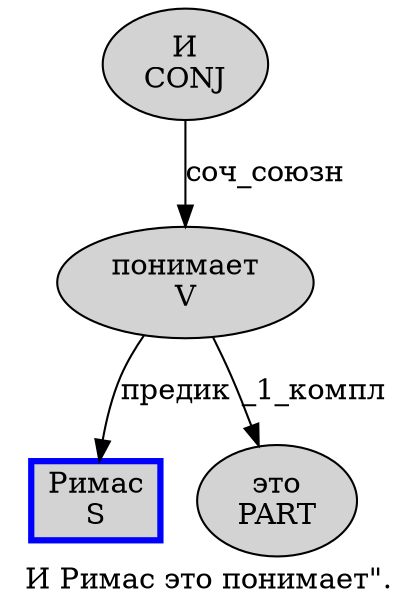 digraph SENTENCE_861 {
	graph [label="И Римас это понимает\"."]
	node [style=filled]
		0 [label="И
CONJ" color="" fillcolor=lightgray penwidth=1 shape=ellipse]
		1 [label="Римас
S" color=blue fillcolor=lightgray penwidth=3 shape=box]
		2 [label="это
PART" color="" fillcolor=lightgray penwidth=1 shape=ellipse]
		3 [label="понимает
V" color="" fillcolor=lightgray penwidth=1 shape=ellipse]
			0 -> 3 [label="соч_союзн"]
			3 -> 1 [label="предик"]
			3 -> 2 [label="_1_компл"]
}